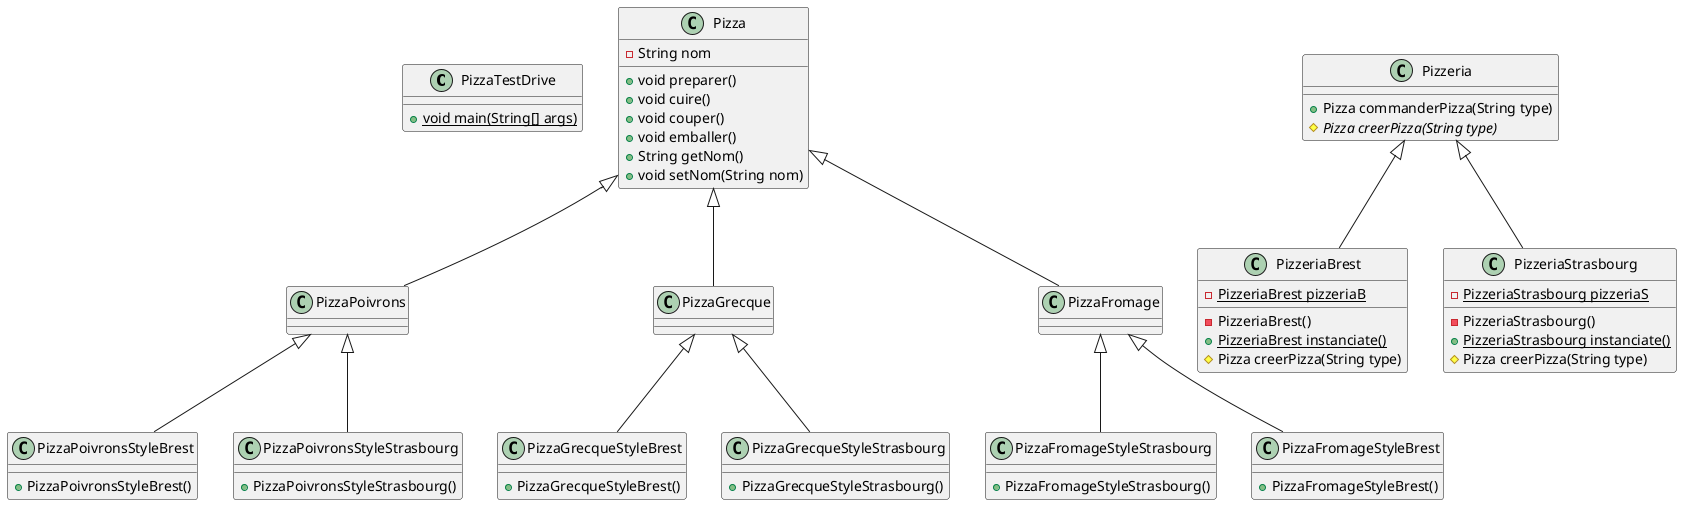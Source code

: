 @startuml
class PizzaTestDrive [[java:PizzaTestDrive]] {
	+{static}void main(String[] args)
}
class PizzaPoivronsStyleBrest [[java:pizza.PizzaPoivronsStyleBrest]] {
	+PizzaPoivronsStyleBrest()
}
class PizzaPoivrons [[java:pizza.PizzaPoivrons]] {
}
PizzaPoivrons <|-- PizzaPoivronsStyleBrest
class PizzaGrecqueStyleBrest [[java:pizza.PizzaGrecqueStyleBrest]] {
	+PizzaGrecqueStyleBrest()
}
class PizzaGrecque [[java:pizza.PizzaGrecque]] {
}
PizzaGrecque <|-- PizzaGrecqueStyleBrest
class PizzaFromageStyleStrasbourg [[java:pizza.PizzaFromageStyleStrasbourg]] {
	+PizzaFromageStyleStrasbourg()
}
class PizzaFromage [[java:pizza.PizzaFromage]] {
}
PizzaFromage <|-- PizzaFromageStyleStrasbourg
class PizzaGrecqueStyleStrasbourg [[java:pizza.PizzaGrecqueStyleStrasbourg]] {
	+PizzaGrecqueStyleStrasbourg()
}
class PizzaGrecque [[java:pizza.PizzaGrecque]] {
}
PizzaGrecque <|-- PizzaGrecqueStyleStrasbourg
class PizzaPoivronsStyleStrasbourg [[java:pizza.PizzaPoivronsStyleStrasbourg]] {
	+PizzaPoivronsStyleStrasbourg()
}
class PizzaPoivrons [[java:pizza.PizzaPoivrons]] {
}
PizzaPoivrons <|-- PizzaPoivronsStyleStrasbourg
class PizzaFromageStyleBrest [[java:pizza.PizzaFromageStyleBrest]] {
	+PizzaFromageStyleBrest()
}
class PizzaFromage [[java:pizza.PizzaFromage]] {
}
PizzaFromage <|-- PizzaFromageStyleBrest
class PizzaPoivrons [[java:pizza.PizzaPoivrons]] {
}
class Pizza [[java:pizza.Pizza]] {
}
Pizza <|-- PizzaPoivrons
class PizzaGrecque [[java:pizza.PizzaGrecque]] {
}
class Pizza [[java:pizza.Pizza]] {
}
Pizza <|-- PizzaGrecque
abstract class Pizza [[java:pizza.Pizza]] {
	-String nom
	+void preparer()
	+void cuire()
	+void couper()
	+void emballer()
	+String getNom()
	+void setNom(String nom)
}
class PizzaFromage [[java:pizza.PizzaFromage]] {
}
class Pizza [[java:pizza.Pizza]] {
}
Pizza <|-- PizzaFromage
abstract class Pizzeria [[java:Pizzeria.Pizzeria]] {
	+Pizza commanderPizza(String type)
	#{abstract}Pizza creerPizza(String type)
}
class PizzeriaBrest [[java:Pizzeria.PizzeriaBrest]] {
	-{static}PizzeriaBrest pizzeriaB
	-PizzeriaBrest()
	+{static}PizzeriaBrest instanciate()
	#Pizza creerPizza(String type)
}
class Pizzeria [[java:Pizzeria.Pizzeria]] {
}
Pizzeria <|-- PizzeriaBrest
class PizzeriaStrasbourg [[java:Pizzeria.PizzeriaStrasbourg]] {
	-{static}PizzeriaStrasbourg pizzeriaS
	-PizzeriaStrasbourg()
	+{static}PizzeriaStrasbourg instanciate()
	#Pizza creerPizza(String type)
}
class Pizzeria [[java:Pizzeria.Pizzeria]] {
}
Pizzeria <|-- PizzeriaStrasbourg
@enduml